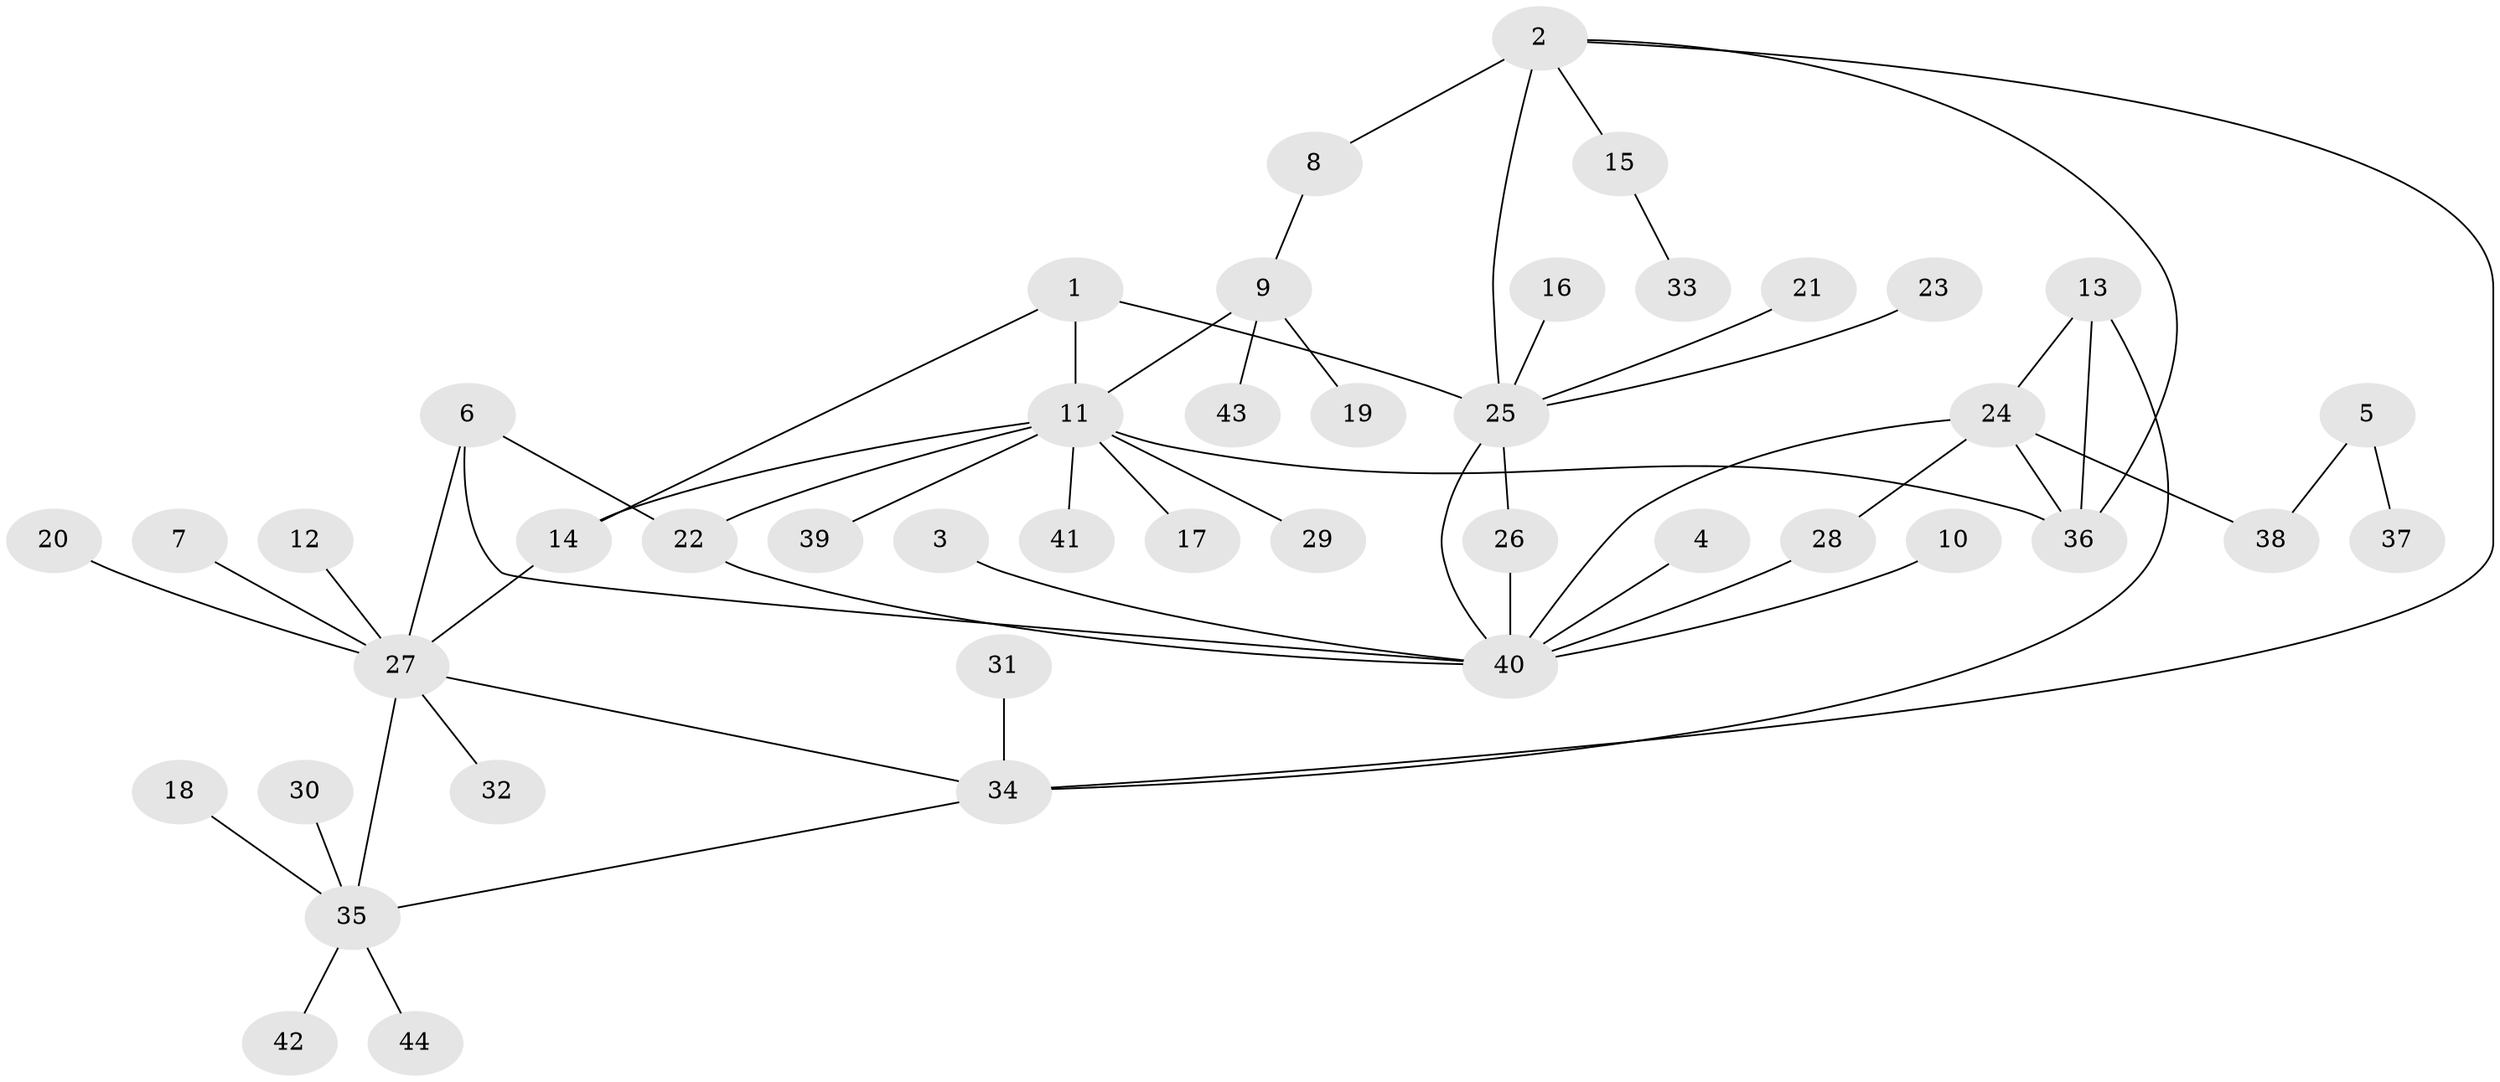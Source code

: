 // original degree distribution, {11: 0.0273972602739726, 4: 0.0684931506849315, 3: 0.0273972602739726, 9: 0.0136986301369863, 7: 0.0273972602739726, 6: 0.0136986301369863, 5: 0.0410958904109589, 10: 0.0136986301369863, 1: 0.5753424657534246, 2: 0.1917808219178082}
// Generated by graph-tools (version 1.1) at 2025/37/03/04/25 23:37:38]
// undirected, 44 vertices, 56 edges
graph export_dot {
  node [color=gray90,style=filled];
  1;
  2;
  3;
  4;
  5;
  6;
  7;
  8;
  9;
  10;
  11;
  12;
  13;
  14;
  15;
  16;
  17;
  18;
  19;
  20;
  21;
  22;
  23;
  24;
  25;
  26;
  27;
  28;
  29;
  30;
  31;
  32;
  33;
  34;
  35;
  36;
  37;
  38;
  39;
  40;
  41;
  42;
  43;
  44;
  1 -- 11 [weight=1.0];
  1 -- 14 [weight=1.0];
  1 -- 25 [weight=1.0];
  2 -- 8 [weight=1.0];
  2 -- 15 [weight=1.0];
  2 -- 25 [weight=2.0];
  2 -- 34 [weight=1.0];
  2 -- 36 [weight=1.0];
  3 -- 40 [weight=1.0];
  4 -- 40 [weight=1.0];
  5 -- 37 [weight=1.0];
  5 -- 38 [weight=1.0];
  6 -- 22 [weight=1.0];
  6 -- 27 [weight=1.0];
  6 -- 40 [weight=1.0];
  7 -- 27 [weight=1.0];
  8 -- 9 [weight=1.0];
  9 -- 11 [weight=1.0];
  9 -- 19 [weight=1.0];
  9 -- 43 [weight=1.0];
  10 -- 40 [weight=1.0];
  11 -- 14 [weight=1.0];
  11 -- 17 [weight=1.0];
  11 -- 22 [weight=1.0];
  11 -- 29 [weight=1.0];
  11 -- 36 [weight=1.0];
  11 -- 39 [weight=1.0];
  11 -- 41 [weight=1.0];
  12 -- 27 [weight=1.0];
  13 -- 24 [weight=1.0];
  13 -- 34 [weight=1.0];
  13 -- 36 [weight=1.0];
  14 -- 27 [weight=1.0];
  15 -- 33 [weight=1.0];
  16 -- 25 [weight=1.0];
  18 -- 35 [weight=1.0];
  20 -- 27 [weight=1.0];
  21 -- 25 [weight=1.0];
  22 -- 40 [weight=1.0];
  23 -- 25 [weight=1.0];
  24 -- 28 [weight=1.0];
  24 -- 36 [weight=1.0];
  24 -- 38 [weight=1.0];
  24 -- 40 [weight=1.0];
  25 -- 26 [weight=1.0];
  25 -- 40 [weight=1.0];
  26 -- 40 [weight=1.0];
  27 -- 32 [weight=1.0];
  27 -- 34 [weight=1.0];
  27 -- 35 [weight=1.0];
  28 -- 40 [weight=1.0];
  30 -- 35 [weight=1.0];
  31 -- 34 [weight=1.0];
  34 -- 35 [weight=1.0];
  35 -- 42 [weight=1.0];
  35 -- 44 [weight=1.0];
}

